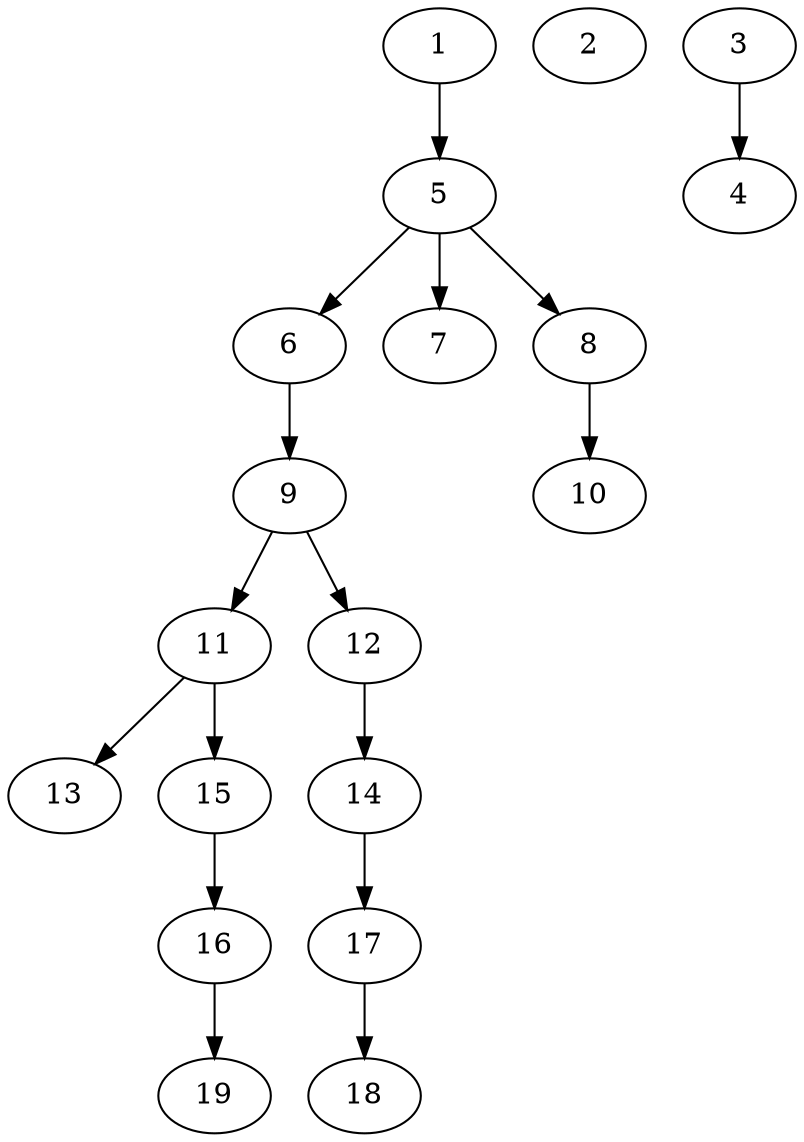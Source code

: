 // DAG (tier=1-easy, mode=compute, n=19, ccr=0.279, fat=0.391, density=0.368, regular=0.765, jump=0.062, mindata=262144, maxdata=2097152)
// DAG automatically generated by daggen at Sun Aug 24 16:33:32 2025
// /home/ermia/Project/Environments/daggen/bin/daggen --dot --ccr 0.279 --fat 0.391 --regular 0.765 --density 0.368 --jump 0.062 --mindata 262144 --maxdata 2097152 -n 19 
digraph G {
  1 [size="48814475245299832", alpha="0.19", expect_size="24407237622649916"]
  1 -> 5 [size ="22617062899712"]
  2 [size="1064107109622218752", alpha="0.00", expect_size="532053554811109376"]
  3 [size="165346207852396544", alpha="0.13", expect_size="82673103926198272"]
  3 -> 4 [size ="2410013523968"]
  4 [size="310070075104164", alpha="0.14", expect_size="155035037552082"]
  5 [size="58079453332550008", alpha="0.14", expect_size="29039726666275004"]
  5 -> 6 [size ="24788009484288"]
  5 -> 7 [size ="24788009484288"]
  5 -> 8 [size ="24788009484288"]
  6 [size="8732449478482591744", alpha="0.15", expect_size="4366224739241295872"]
  6 -> 9 [size ="33924545773568"]
  7 [size="176909506372958", alpha="0.04", expect_size="88454753186479"]
  8 [size="8271821799424000000", alpha="0.15", expect_size="4135910899712000000"]
  8 -> 10 [size ="32720814080000"]
  9 [size="269766456701353984", alpha="0.12", expect_size="134883228350676992"]
  9 -> 11 [size ="3340016549888"]
  9 -> 12 [size ="3340016549888"]
  10 [size="57580746794072", alpha="0.04", expect_size="28790373397036"]
  11 [size="265937021984309248", alpha="0.04", expect_size="132968510992154624"]
  11 -> 13 [size ="3308332777472"]
  11 -> 15 [size ="3308332777472"]
  12 [size="309391299215818", alpha="0.09", expect_size="154695649607909"]
  12 -> 14 [size ="16277666004992"]
  13 [size="53075984999514112", alpha="0.01", expect_size="26537992499757056"]
  14 [size="3410765599997952000", alpha="0.08", expect_size="1705382799998976000"]
  14 -> 17 [size ="18126943027200"]
  15 [size="659983623598916", alpha="0.11", expect_size="329991811799458"]
  15 -> 16 [size ="13551301296128"]
  16 [size="29786231291700", alpha="0.07", expect_size="14893115645850"]
  16 -> 19 [size ="2268279603200"]
  17 [size="1341365029743624192", alpha="0.10", expect_size="670682514871812096"]
  17 -> 18 [size ="9730189688832"]
  18 [size="7731196136819523584", alpha="0.03", expect_size="3865598068409761792"]
  19 [size="158688086556990", alpha="0.18", expect_size="79344043278495"]
}